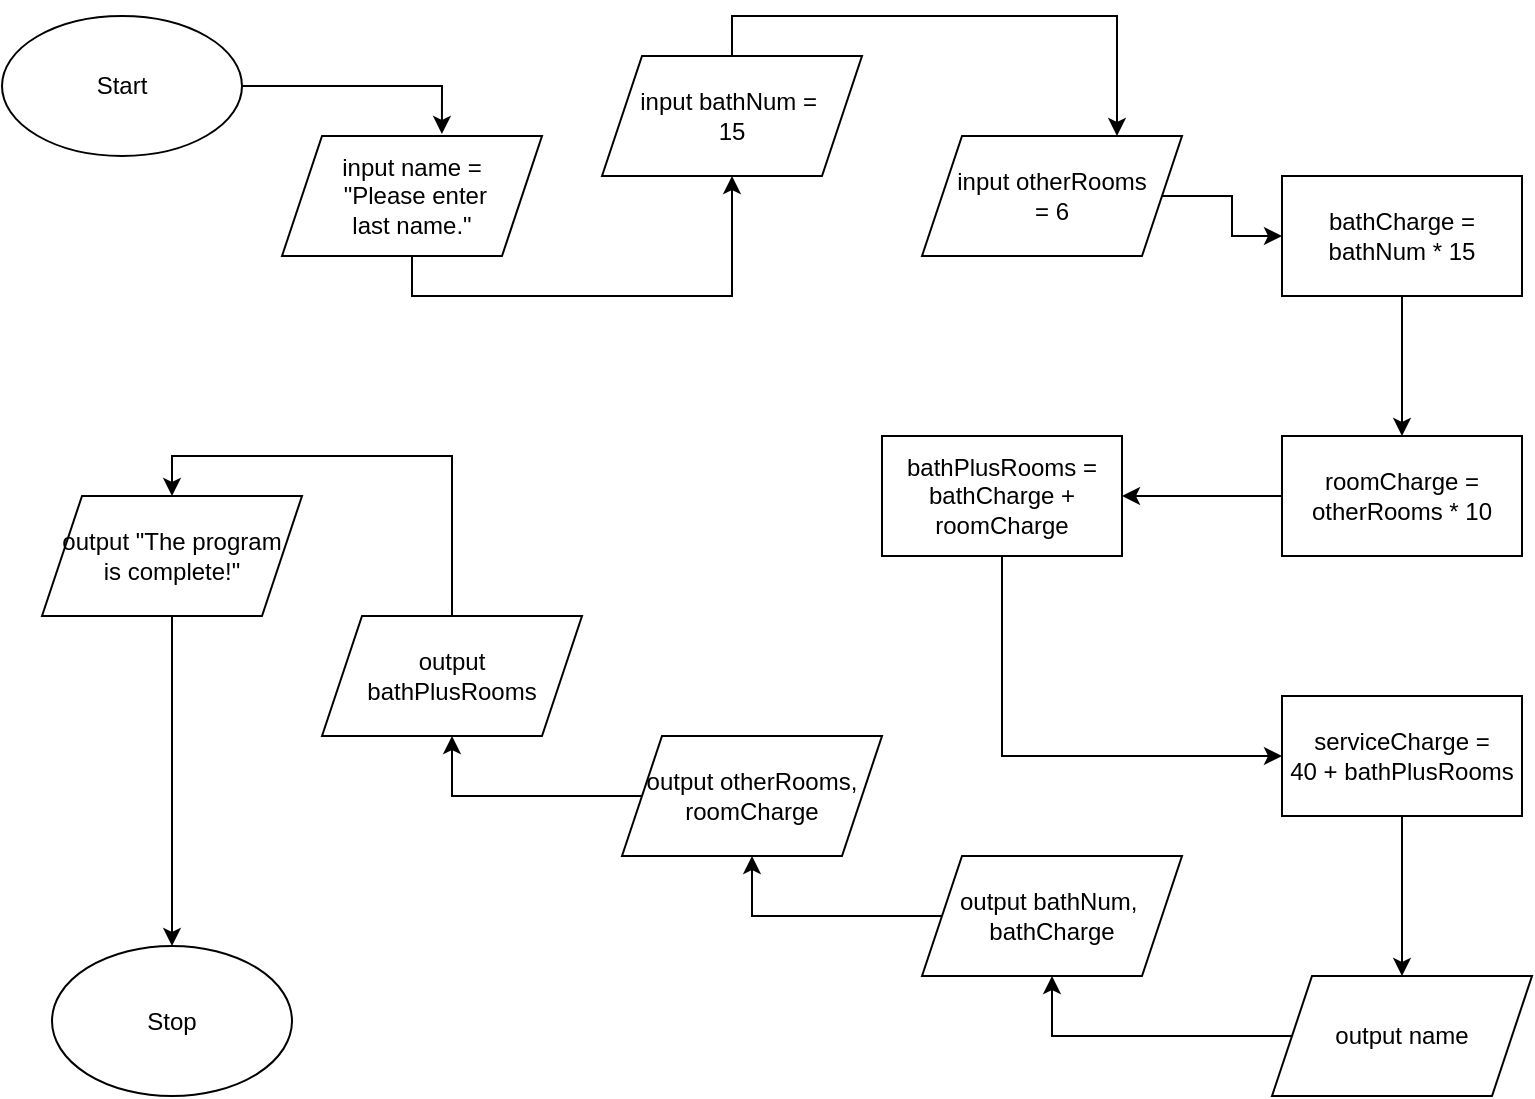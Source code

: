 <mxfile version="24.7.17">
  <diagram id="C5RBs43oDa-KdzZeNtuy" name="Page-1">
    <mxGraphModel dx="941" dy="644" grid="1" gridSize="10" guides="1" tooltips="1" connect="1" arrows="1" fold="1" page="1" pageScale="1" pageWidth="827" pageHeight="1169" math="0" shadow="0">
      <root>
        <mxCell id="WIyWlLk6GJQsqaUBKTNV-0" />
        <mxCell id="WIyWlLk6GJQsqaUBKTNV-1" parent="WIyWlLk6GJQsqaUBKTNV-0" />
        <mxCell id="OcFIgTM93CLKtbYcLT6S-0" value="Start" style="ellipse;whiteSpace=wrap;html=1;" vertex="1" parent="WIyWlLk6GJQsqaUBKTNV-1">
          <mxGeometry x="20" y="40" width="120" height="70" as="geometry" />
        </mxCell>
        <mxCell id="OcFIgTM93CLKtbYcLT6S-15" style="edgeStyle=orthogonalEdgeStyle;rounded=0;orthogonalLoop=1;jettySize=auto;html=1;exitX=0.5;exitY=1;exitDx=0;exitDy=0;entryX=0.5;entryY=1;entryDx=0;entryDy=0;" edge="1" parent="WIyWlLk6GJQsqaUBKTNV-1" source="OcFIgTM93CLKtbYcLT6S-1" target="OcFIgTM93CLKtbYcLT6S-2">
          <mxGeometry relative="1" as="geometry" />
        </mxCell>
        <mxCell id="OcFIgTM93CLKtbYcLT6S-1" value="input name =&lt;div&gt;&amp;nbsp;&quot;Please enter&lt;div&gt;last name.&quot;&lt;/div&gt;&lt;/div&gt;" style="shape=parallelogram;perimeter=parallelogramPerimeter;whiteSpace=wrap;html=1;fixedSize=1;" vertex="1" parent="WIyWlLk6GJQsqaUBKTNV-1">
          <mxGeometry x="160" y="100" width="130" height="60" as="geometry" />
        </mxCell>
        <mxCell id="OcFIgTM93CLKtbYcLT6S-16" style="edgeStyle=orthogonalEdgeStyle;rounded=0;orthogonalLoop=1;jettySize=auto;html=1;exitX=0.5;exitY=0;exitDx=0;exitDy=0;entryX=0.75;entryY=0;entryDx=0;entryDy=0;" edge="1" parent="WIyWlLk6GJQsqaUBKTNV-1" source="OcFIgTM93CLKtbYcLT6S-2" target="OcFIgTM93CLKtbYcLT6S-3">
          <mxGeometry relative="1" as="geometry" />
        </mxCell>
        <mxCell id="OcFIgTM93CLKtbYcLT6S-2" value="input bathNum =&amp;nbsp;&lt;div&gt;15&lt;/div&gt;" style="shape=parallelogram;perimeter=parallelogramPerimeter;whiteSpace=wrap;html=1;fixedSize=1;" vertex="1" parent="WIyWlLk6GJQsqaUBKTNV-1">
          <mxGeometry x="320" y="60" width="130" height="60" as="geometry" />
        </mxCell>
        <mxCell id="OcFIgTM93CLKtbYcLT6S-17" style="edgeStyle=orthogonalEdgeStyle;rounded=0;orthogonalLoop=1;jettySize=auto;html=1;exitX=1;exitY=0.5;exitDx=0;exitDy=0;entryX=0;entryY=0.5;entryDx=0;entryDy=0;" edge="1" parent="WIyWlLk6GJQsqaUBKTNV-1" source="OcFIgTM93CLKtbYcLT6S-3" target="OcFIgTM93CLKtbYcLT6S-5">
          <mxGeometry relative="1" as="geometry" />
        </mxCell>
        <mxCell id="OcFIgTM93CLKtbYcLT6S-3" value="input otherRooms&lt;div&gt;= 6&lt;/div&gt;" style="shape=parallelogram;perimeter=parallelogramPerimeter;whiteSpace=wrap;html=1;fixedSize=1;" vertex="1" parent="WIyWlLk6GJQsqaUBKTNV-1">
          <mxGeometry x="480" y="100" width="130" height="60" as="geometry" />
        </mxCell>
        <mxCell id="OcFIgTM93CLKtbYcLT6S-4" style="edgeStyle=orthogonalEdgeStyle;rounded=0;orthogonalLoop=1;jettySize=auto;html=1;exitX=1;exitY=0.5;exitDx=0;exitDy=0;entryX=0.615;entryY=-0.017;entryDx=0;entryDy=0;entryPerimeter=0;" edge="1" parent="WIyWlLk6GJQsqaUBKTNV-1" source="OcFIgTM93CLKtbYcLT6S-0" target="OcFIgTM93CLKtbYcLT6S-1">
          <mxGeometry relative="1" as="geometry" />
        </mxCell>
        <mxCell id="OcFIgTM93CLKtbYcLT6S-18" style="edgeStyle=orthogonalEdgeStyle;rounded=0;orthogonalLoop=1;jettySize=auto;html=1;exitX=0.5;exitY=1;exitDx=0;exitDy=0;entryX=0.5;entryY=0;entryDx=0;entryDy=0;" edge="1" parent="WIyWlLk6GJQsqaUBKTNV-1" source="OcFIgTM93CLKtbYcLT6S-5" target="OcFIgTM93CLKtbYcLT6S-6">
          <mxGeometry relative="1" as="geometry" />
        </mxCell>
        <mxCell id="OcFIgTM93CLKtbYcLT6S-5" value="bathCharge =&lt;div&gt;bathNum * 15&lt;/div&gt;" style="rounded=0;whiteSpace=wrap;html=1;" vertex="1" parent="WIyWlLk6GJQsqaUBKTNV-1">
          <mxGeometry x="660" y="120" width="120" height="60" as="geometry" />
        </mxCell>
        <mxCell id="OcFIgTM93CLKtbYcLT6S-19" style="edgeStyle=orthogonalEdgeStyle;rounded=0;orthogonalLoop=1;jettySize=auto;html=1;exitX=0;exitY=0.5;exitDx=0;exitDy=0;entryX=1;entryY=0.5;entryDx=0;entryDy=0;" edge="1" parent="WIyWlLk6GJQsqaUBKTNV-1" source="OcFIgTM93CLKtbYcLT6S-6" target="OcFIgTM93CLKtbYcLT6S-11">
          <mxGeometry relative="1" as="geometry" />
        </mxCell>
        <mxCell id="OcFIgTM93CLKtbYcLT6S-6" value="roomCharge =&lt;div&gt;otherRooms * 10&lt;/div&gt;" style="rounded=0;whiteSpace=wrap;html=1;" vertex="1" parent="WIyWlLk6GJQsqaUBKTNV-1">
          <mxGeometry x="660" y="250" width="120" height="60" as="geometry" />
        </mxCell>
        <mxCell id="OcFIgTM93CLKtbYcLT6S-21" style="edgeStyle=orthogonalEdgeStyle;rounded=0;orthogonalLoop=1;jettySize=auto;html=1;exitX=0.5;exitY=1;exitDx=0;exitDy=0;entryX=0.5;entryY=0;entryDx=0;entryDy=0;" edge="1" parent="WIyWlLk6GJQsqaUBKTNV-1" source="OcFIgTM93CLKtbYcLT6S-7" target="OcFIgTM93CLKtbYcLT6S-8">
          <mxGeometry relative="1" as="geometry" />
        </mxCell>
        <mxCell id="OcFIgTM93CLKtbYcLT6S-7" value="serviceCharge =&lt;div&gt;40 + bathPlusRooms&lt;/div&gt;" style="rounded=0;whiteSpace=wrap;html=1;" vertex="1" parent="WIyWlLk6GJQsqaUBKTNV-1">
          <mxGeometry x="660" y="380" width="120" height="60" as="geometry" />
        </mxCell>
        <mxCell id="OcFIgTM93CLKtbYcLT6S-22" style="edgeStyle=orthogonalEdgeStyle;rounded=0;orthogonalLoop=1;jettySize=auto;html=1;exitX=0;exitY=0.5;exitDx=0;exitDy=0;entryX=0.5;entryY=1;entryDx=0;entryDy=0;" edge="1" parent="WIyWlLk6GJQsqaUBKTNV-1" source="OcFIgTM93CLKtbYcLT6S-8" target="OcFIgTM93CLKtbYcLT6S-9">
          <mxGeometry relative="1" as="geometry" />
        </mxCell>
        <mxCell id="OcFIgTM93CLKtbYcLT6S-8" value="output name" style="shape=parallelogram;perimeter=parallelogramPerimeter;whiteSpace=wrap;html=1;fixedSize=1;" vertex="1" parent="WIyWlLk6GJQsqaUBKTNV-1">
          <mxGeometry x="655" y="520" width="130" height="60" as="geometry" />
        </mxCell>
        <mxCell id="OcFIgTM93CLKtbYcLT6S-23" style="edgeStyle=orthogonalEdgeStyle;rounded=0;orthogonalLoop=1;jettySize=auto;html=1;exitX=0;exitY=0.5;exitDx=0;exitDy=0;entryX=0.5;entryY=1;entryDx=0;entryDy=0;" edge="1" parent="WIyWlLk6GJQsqaUBKTNV-1" source="OcFIgTM93CLKtbYcLT6S-9" target="OcFIgTM93CLKtbYcLT6S-10">
          <mxGeometry relative="1" as="geometry" />
        </mxCell>
        <mxCell id="OcFIgTM93CLKtbYcLT6S-9" value="output bathNum,&amp;nbsp;&lt;div&gt;bathCharge&lt;/div&gt;" style="shape=parallelogram;perimeter=parallelogramPerimeter;whiteSpace=wrap;html=1;fixedSize=1;" vertex="1" parent="WIyWlLk6GJQsqaUBKTNV-1">
          <mxGeometry x="480" y="460" width="130" height="60" as="geometry" />
        </mxCell>
        <mxCell id="OcFIgTM93CLKtbYcLT6S-24" style="edgeStyle=orthogonalEdgeStyle;rounded=0;orthogonalLoop=1;jettySize=auto;html=1;exitX=0;exitY=0.5;exitDx=0;exitDy=0;entryX=0.5;entryY=1;entryDx=0;entryDy=0;" edge="1" parent="WIyWlLk6GJQsqaUBKTNV-1" source="OcFIgTM93CLKtbYcLT6S-10" target="OcFIgTM93CLKtbYcLT6S-12">
          <mxGeometry relative="1" as="geometry" />
        </mxCell>
        <mxCell id="OcFIgTM93CLKtbYcLT6S-10" value="output otherRooms,&lt;div&gt;roomCharge&lt;/div&gt;" style="shape=parallelogram;perimeter=parallelogramPerimeter;whiteSpace=wrap;html=1;fixedSize=1;" vertex="1" parent="WIyWlLk6GJQsqaUBKTNV-1">
          <mxGeometry x="330" y="400" width="130" height="60" as="geometry" />
        </mxCell>
        <mxCell id="OcFIgTM93CLKtbYcLT6S-20" style="edgeStyle=orthogonalEdgeStyle;rounded=0;orthogonalLoop=1;jettySize=auto;html=1;exitX=0.5;exitY=1;exitDx=0;exitDy=0;entryX=0;entryY=0.5;entryDx=0;entryDy=0;" edge="1" parent="WIyWlLk6GJQsqaUBKTNV-1" source="OcFIgTM93CLKtbYcLT6S-11" target="OcFIgTM93CLKtbYcLT6S-7">
          <mxGeometry relative="1" as="geometry" />
        </mxCell>
        <mxCell id="OcFIgTM93CLKtbYcLT6S-11" value="bathPlusRooms =&lt;div&gt;bathCharge +&lt;/div&gt;&lt;div&gt;roomCharge&lt;/div&gt;" style="rounded=0;whiteSpace=wrap;html=1;" vertex="1" parent="WIyWlLk6GJQsqaUBKTNV-1">
          <mxGeometry x="460" y="250" width="120" height="60" as="geometry" />
        </mxCell>
        <mxCell id="OcFIgTM93CLKtbYcLT6S-26" style="edgeStyle=orthogonalEdgeStyle;rounded=0;orthogonalLoop=1;jettySize=auto;html=1;exitX=0.5;exitY=0;exitDx=0;exitDy=0;entryX=0.5;entryY=0;entryDx=0;entryDy=0;" edge="1" parent="WIyWlLk6GJQsqaUBKTNV-1" source="OcFIgTM93CLKtbYcLT6S-12" target="OcFIgTM93CLKtbYcLT6S-13">
          <mxGeometry relative="1" as="geometry" />
        </mxCell>
        <mxCell id="OcFIgTM93CLKtbYcLT6S-12" value="output&lt;div&gt;bathPlusRooms&lt;/div&gt;" style="shape=parallelogram;perimeter=parallelogramPerimeter;whiteSpace=wrap;html=1;fixedSize=1;" vertex="1" parent="WIyWlLk6GJQsqaUBKTNV-1">
          <mxGeometry x="180" y="340" width="130" height="60" as="geometry" />
        </mxCell>
        <mxCell id="OcFIgTM93CLKtbYcLT6S-27" style="edgeStyle=orthogonalEdgeStyle;rounded=0;orthogonalLoop=1;jettySize=auto;html=1;exitX=0.5;exitY=1;exitDx=0;exitDy=0;entryX=0.5;entryY=0;entryDx=0;entryDy=0;" edge="1" parent="WIyWlLk6GJQsqaUBKTNV-1" source="OcFIgTM93CLKtbYcLT6S-13" target="OcFIgTM93CLKtbYcLT6S-14">
          <mxGeometry relative="1" as="geometry" />
        </mxCell>
        <mxCell id="OcFIgTM93CLKtbYcLT6S-13" value="output &quot;The program&lt;div&gt;is complete!&quot;&lt;/div&gt;" style="shape=parallelogram;perimeter=parallelogramPerimeter;whiteSpace=wrap;html=1;fixedSize=1;" vertex="1" parent="WIyWlLk6GJQsqaUBKTNV-1">
          <mxGeometry x="40" y="280" width="130" height="60" as="geometry" />
        </mxCell>
        <mxCell id="OcFIgTM93CLKtbYcLT6S-14" value="Stop" style="ellipse;whiteSpace=wrap;html=1;" vertex="1" parent="WIyWlLk6GJQsqaUBKTNV-1">
          <mxGeometry x="45" y="505" width="120" height="75" as="geometry" />
        </mxCell>
      </root>
    </mxGraphModel>
  </diagram>
</mxfile>
